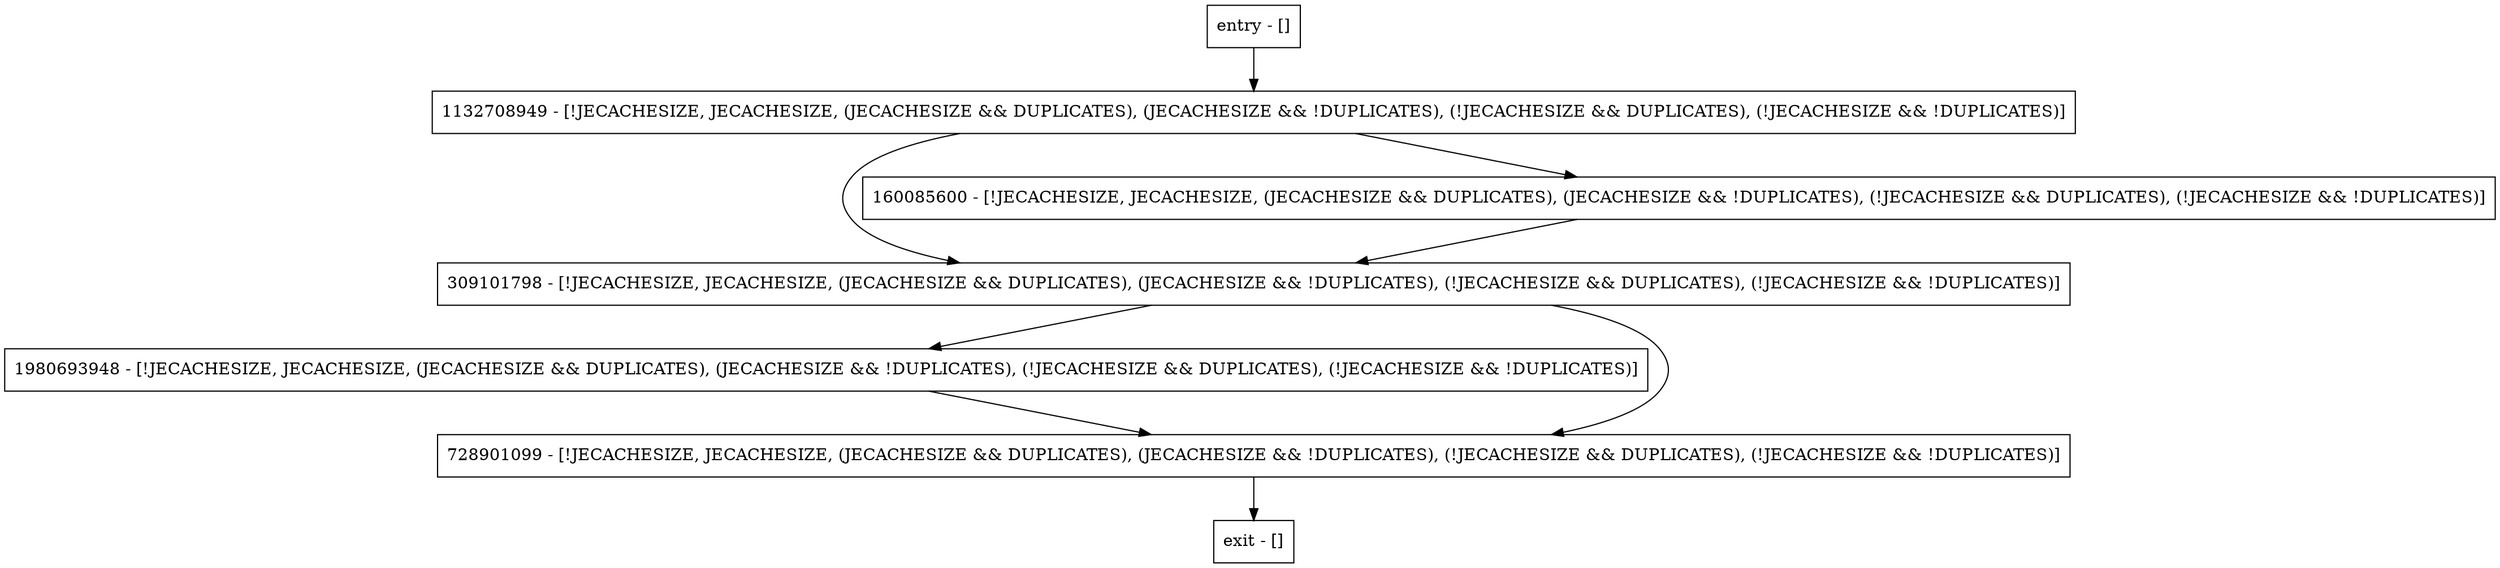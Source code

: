 digraph <init> {
node [shape=record];
entry [label="entry - []"];
exit [label="exit - []"];
1980693948 [label="1980693948 - [!JECACHESIZE, JECACHESIZE, (JECACHESIZE && DUPLICATES), (JECACHESIZE && !DUPLICATES), (!JECACHESIZE && DUPLICATES), (!JECACHESIZE && !DUPLICATES)]"];
309101798 [label="309101798 - [!JECACHESIZE, JECACHESIZE, (JECACHESIZE && DUPLICATES), (JECACHESIZE && !DUPLICATES), (!JECACHESIZE && DUPLICATES), (!JECACHESIZE && !DUPLICATES)]"];
728901099 [label="728901099 - [!JECACHESIZE, JECACHESIZE, (JECACHESIZE && DUPLICATES), (JECACHESIZE && !DUPLICATES), (!JECACHESIZE && DUPLICATES), (!JECACHESIZE && !DUPLICATES)]"];
1132708949 [label="1132708949 - [!JECACHESIZE, JECACHESIZE, (JECACHESIZE && DUPLICATES), (JECACHESIZE && !DUPLICATES), (!JECACHESIZE && DUPLICATES), (!JECACHESIZE && !DUPLICATES)]"];
160085600 [label="160085600 - [!JECACHESIZE, JECACHESIZE, (JECACHESIZE && DUPLICATES), (JECACHESIZE && !DUPLICATES), (!JECACHESIZE && DUPLICATES), (!JECACHESIZE && !DUPLICATES)]"];
entry;
exit;
entry -> 1132708949;
1980693948 -> 728901099;
309101798 -> 1980693948;
309101798 -> 728901099;
728901099 -> exit;
1132708949 -> 309101798;
1132708949 -> 160085600;
160085600 -> 309101798;
}
